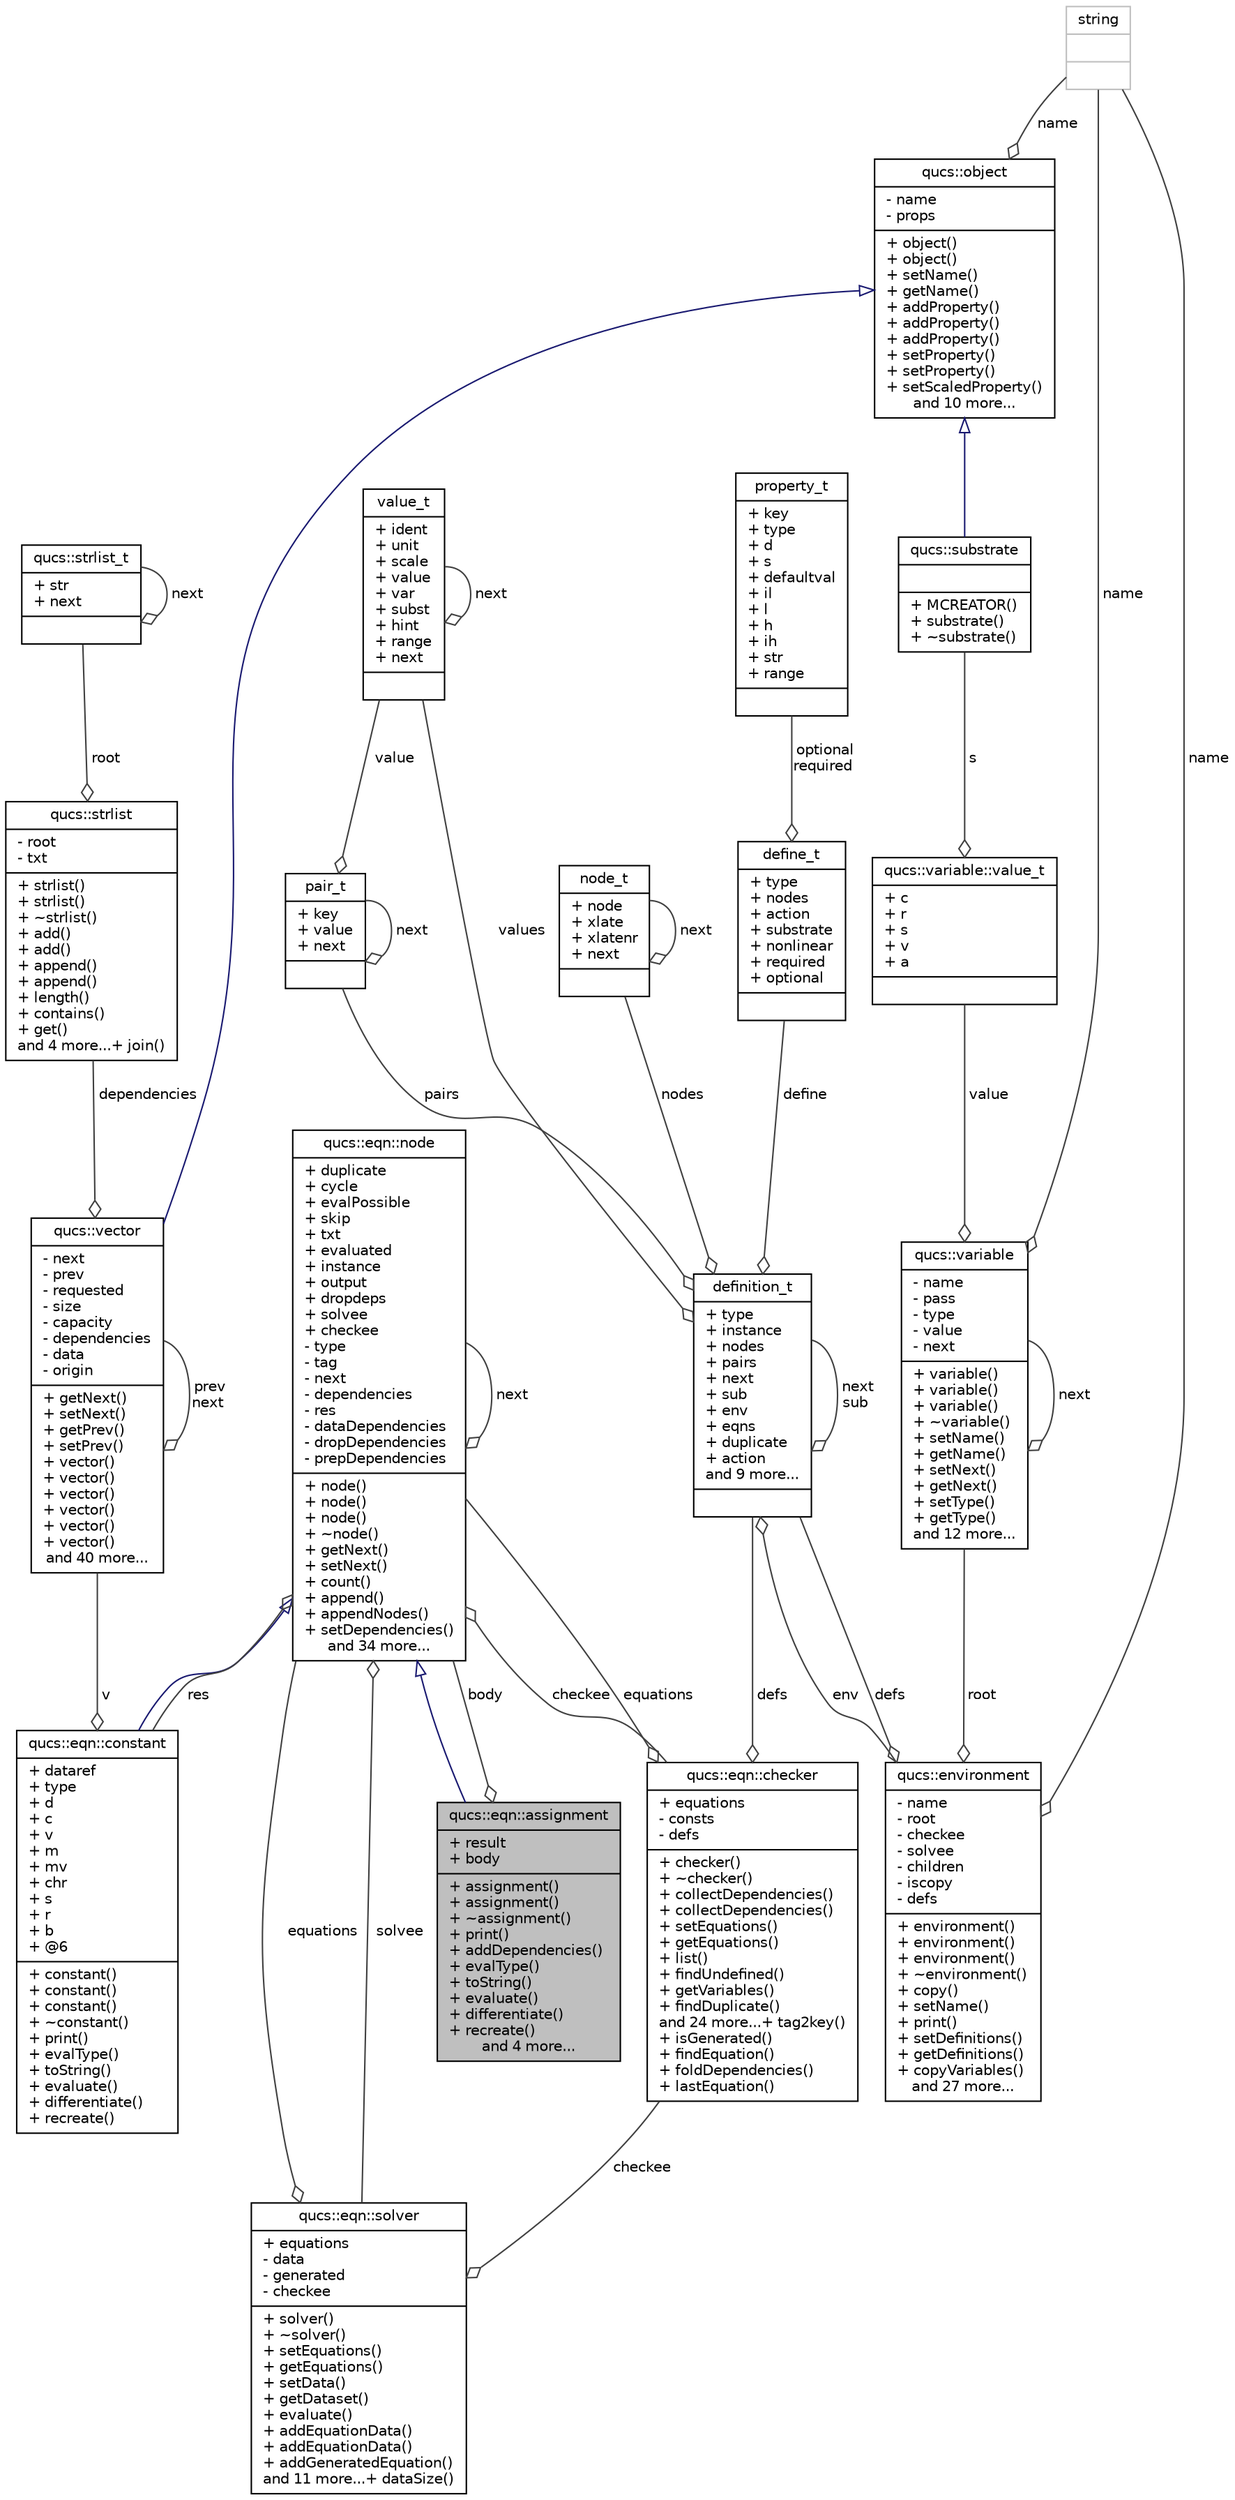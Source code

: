 digraph G
{
  edge [fontname="Helvetica",fontsize="10",labelfontname="Helvetica",labelfontsize="10"];
  node [fontname="Helvetica",fontsize="10",shape=record];
  Node1 [label="{qucs::eqn::assignment\n|+ result\l+ body\l|+ assignment()\l+ assignment()\l+ ~assignment()\l+ print()\l+ addDependencies()\l+ evalType()\l+ toString()\l+ evaluate()\l+ differentiate()\l+ recreate()\land 4 more...}",height=0.2,width=0.4,color="black", fillcolor="grey75", style="filled" fontcolor="black"];
  Node2 -> Node1 [dir="back",color="midnightblue",fontsize="10",style="solid",arrowtail="onormal",fontname="Helvetica"];
  Node2 [label="{qucs::eqn::node\n|+ duplicate\l+ cycle\l+ evalPossible\l+ skip\l+ txt\l+ evaluated\l+ instance\l+ output\l+ dropdeps\l+ solvee\l+ checkee\l- type\l- tag\l- next\l- dependencies\l- res\l- dataDependencies\l- dropDependencies\l- prepDependencies\l|+ node()\l+ node()\l+ node()\l+ ~node()\l+ getNext()\l+ setNext()\l+ count()\l+ append()\l+ appendNodes()\l+ setDependencies()\land 34 more...}",height=0.2,width=0.4,color="black", fillcolor="white", style="filled",URL="$classqucs_1_1eqn_1_1node.html"];
  Node3 -> Node2 [color="grey25",fontsize="10",style="solid",label=" checkee" ,arrowhead="odiamond",fontname="Helvetica"];
  Node3 [label="{qucs::eqn::checker\n|+ equations\l- consts\l- defs\l|+ checker()\l+ ~checker()\l+ collectDependencies()\l+ collectDependencies()\l+ setEquations()\l+ getEquations()\l+ list()\l+ findUndefined()\l+ getVariables()\l+ findDuplicate()\land 24 more...+ tag2key()\l+ isGenerated()\l+ findEquation()\l+ foldDependencies()\l+ lastEquation()\l}",height=0.2,width=0.4,color="black", fillcolor="white", style="filled",URL="$classqucs_1_1eqn_1_1checker.html"];
  Node4 -> Node3 [color="grey25",fontsize="10",style="solid",label=" defs" ,arrowhead="odiamond",fontname="Helvetica"];
  Node4 [label="{definition_t\n|+ type\l+ instance\l+ nodes\l+ pairs\l+ next\l+ sub\l+ env\l+ eqns\l+ duplicate\l+ action\land 9 more...|}",height=0.2,width=0.4,color="black", fillcolor="white", style="filled",URL="$structdefinition__t.html"];
  Node5 -> Node4 [color="grey25",fontsize="10",style="solid",label=" env" ,arrowhead="odiamond",fontname="Helvetica"];
  Node5 [label="{qucs::environment\n|- name\l- root\l- checkee\l- solvee\l- children\l- iscopy\l- defs\l|+ environment()\l+ environment()\l+ environment()\l+ ~environment()\l+ copy()\l+ setName()\l+ print()\l+ setDefinitions()\l+ getDefinitions()\l+ copyVariables()\land 27 more...}",height=0.2,width=0.4,color="black", fillcolor="white", style="filled",URL="$classqucs_1_1environment.html",tooltip="Houses the settings for netlist evaluation."];
  Node4 -> Node5 [color="grey25",fontsize="10",style="solid",label=" defs" ,arrowhead="odiamond",fontname="Helvetica"];
  Node6 -> Node5 [color="grey25",fontsize="10",style="solid",label=" name" ,arrowhead="odiamond",fontname="Helvetica"];
  Node6 [label="{string\n||}",height=0.2,width=0.4,color="grey75", fillcolor="white", style="filled"];
  Node7 -> Node5 [color="grey25",fontsize="10",style="solid",label=" root" ,arrowhead="odiamond",fontname="Helvetica"];
  Node7 [label="{qucs::variable\n|- name\l- pass\l- type\l- value\l- next\l|+ variable()\l+ variable()\l+ variable()\l+ ~variable()\l+ setName()\l+ getName()\l+ setNext()\l+ getNext()\l+ setType()\l+ getType()\land 12 more...}",height=0.2,width=0.4,color="black", fillcolor="white", style="filled",URL="$classqucs_1_1variable.html"];
  Node6 -> Node7 [color="grey25",fontsize="10",style="solid",label=" name" ,arrowhead="odiamond",fontname="Helvetica"];
  Node8 -> Node7 [color="grey25",fontsize="10",style="solid",label=" value" ,arrowhead="odiamond",fontname="Helvetica"];
  Node8 [label="{qucs::variable::value_t\n|+ c\l+ r\l+ s\l+ v\l+ a\l|}",height=0.2,width=0.4,color="black", fillcolor="white", style="filled",URL="$unionqucs_1_1variable_1_1value__t.html"];
  Node9 -> Node8 [color="grey25",fontsize="10",style="solid",label=" s" ,arrowhead="odiamond",fontname="Helvetica"];
  Node9 [label="{qucs::substrate\n||+ MCREATOR()\l+ substrate()\l+ ~substrate()\l}",height=0.2,width=0.4,color="black", fillcolor="white", style="filled",URL="$classqucs_1_1substrate.html"];
  Node10 -> Node9 [dir="back",color="midnightblue",fontsize="10",style="solid",arrowtail="onormal",fontname="Helvetica"];
  Node10 [label="{qucs::object\n|- name\l- props\l|+ object()\l+ object()\l+ setName()\l+ getName()\l+ addProperty()\l+ addProperty()\l+ addProperty()\l+ setProperty()\l+ setProperty()\l+ setScaledProperty()\land 10 more...}",height=0.2,width=0.4,color="black", fillcolor="white", style="filled",URL="$classqucs_1_1object.html",tooltip="generic object class."];
  Node6 -> Node10 [color="grey25",fontsize="10",style="solid",label=" name" ,arrowhead="odiamond",fontname="Helvetica"];
  Node7 -> Node7 [color="grey25",fontsize="10",style="solid",label=" next" ,arrowhead="odiamond",fontname="Helvetica"];
  Node11 -> Node4 [color="grey25",fontsize="10",style="solid",label=" nodes" ,arrowhead="odiamond",fontname="Helvetica"];
  Node11 [label="{node_t\n|+ node\l+ xlate\l+ xlatenr\l+ next\l|}",height=0.2,width=0.4,color="black", fillcolor="white", style="filled",URL="$structnode__t.html"];
  Node11 -> Node11 [color="grey25",fontsize="10",style="solid",label=" next" ,arrowhead="odiamond",fontname="Helvetica"];
  Node4 -> Node4 [color="grey25",fontsize="10",style="solid",label=" next\nsub" ,arrowhead="odiamond",fontname="Helvetica"];
  Node12 -> Node4 [color="grey25",fontsize="10",style="solid",label=" values" ,arrowhead="odiamond",fontname="Helvetica"];
  Node12 [label="{value_t\n|+ ident\l+ unit\l+ scale\l+ value\l+ var\l+ subst\l+ hint\l+ range\l+ next\l|}",height=0.2,width=0.4,color="black", fillcolor="white", style="filled",URL="$structvalue__t.html"];
  Node12 -> Node12 [color="grey25",fontsize="10",style="solid",label=" next" ,arrowhead="odiamond",fontname="Helvetica"];
  Node13 -> Node4 [color="grey25",fontsize="10",style="solid",label=" pairs" ,arrowhead="odiamond",fontname="Helvetica"];
  Node13 [label="{pair_t\n|+ key\l+ value\l+ next\l|}",height=0.2,width=0.4,color="black", fillcolor="white", style="filled",URL="$structpair__t.html"];
  Node12 -> Node13 [color="grey25",fontsize="10",style="solid",label=" value" ,arrowhead="odiamond",fontname="Helvetica"];
  Node13 -> Node13 [color="grey25",fontsize="10",style="solid",label=" next" ,arrowhead="odiamond",fontname="Helvetica"];
  Node14 -> Node4 [color="grey25",fontsize="10",style="solid",label=" define" ,arrowhead="odiamond",fontname="Helvetica"];
  Node14 [label="{define_t\n|+ type\l+ nodes\l+ action\l+ substrate\l+ nonlinear\l+ required\l+ optional\l|}",height=0.2,width=0.4,color="black", fillcolor="white", style="filled",URL="$structdefine__t.html"];
  Node15 -> Node14 [color="grey25",fontsize="10",style="solid",label=" optional\nrequired" ,arrowhead="odiamond",fontname="Helvetica"];
  Node15 [label="{property_t\n|+ key\l+ type\l+ d\l+ s\l+ defaultval\l+ il\l+ l\l+ h\l+ ih\l+ str\l+ range\l|}",height=0.2,width=0.4,color="black", fillcolor="white", style="filled",URL="$structproperty__t.html"];
  Node2 -> Node3 [color="grey25",fontsize="10",style="solid",label=" equations" ,arrowhead="odiamond",fontname="Helvetica"];
  Node2 -> Node2 [color="grey25",fontsize="10",style="solid",label=" next" ,arrowhead="odiamond",fontname="Helvetica"];
  Node16 -> Node2 [color="grey25",fontsize="10",style="solid",label=" res" ,arrowhead="odiamond",fontname="Helvetica"];
  Node16 [label="{qucs::eqn::constant\n|+ dataref\l+ type\l+ d\l+ c\l+ v\l+ m\l+ mv\l+ chr\l+ s\l+ r\l+ b\l+ @6\l|+ constant()\l+ constant()\l+ constant()\l+ ~constant()\l+ print()\l+ evalType()\l+ toString()\l+ evaluate()\l+ differentiate()\l+ recreate()\l}",height=0.2,width=0.4,color="black", fillcolor="white", style="filled",URL="$classqucs_1_1eqn_1_1constant.html"];
  Node2 -> Node16 [dir="back",color="midnightblue",fontsize="10",style="solid",arrowtail="onormal",fontname="Helvetica"];
  Node17 -> Node16 [color="grey25",fontsize="10",style="solid",label=" v" ,arrowhead="odiamond",fontname="Helvetica"];
  Node17 [label="{qucs::vector\n|- next\l- prev\l- requested\l- size\l- capacity\l- dependencies\l- data\l- origin\l|+ getNext()\l+ setNext()\l+ getPrev()\l+ setPrev()\l+ vector()\l+ vector()\l+ vector()\l+ vector()\l+ vector()\l+ vector()\land 40 more...}",height=0.2,width=0.4,color="black", fillcolor="white", style="filled",URL="$classqucs_1_1vector.html"];
  Node10 -> Node17 [dir="back",color="midnightblue",fontsize="10",style="solid",arrowtail="onormal",fontname="Helvetica"];
  Node18 -> Node17 [color="grey25",fontsize="10",style="solid",label=" dependencies" ,arrowhead="odiamond",fontname="Helvetica"];
  Node18 [label="{qucs::strlist\n|- root\l- txt\l|+ strlist()\l+ strlist()\l+ ~strlist()\l+ add()\l+ add()\l+ append()\l+ append()\l+ length()\l+ contains()\l+ get()\land 4 more...+ join()\l}",height=0.2,width=0.4,color="black", fillcolor="white", style="filled",URL="$classqucs_1_1strlist.html"];
  Node19 -> Node18 [color="grey25",fontsize="10",style="solid",label=" root" ,arrowhead="odiamond",fontname="Helvetica"];
  Node19 [label="{qucs::strlist_t\n|+ str\l+ next\l|}",height=0.2,width=0.4,color="black", fillcolor="white", style="filled",URL="$structqucs_1_1strlist__t.html"];
  Node19 -> Node19 [color="grey25",fontsize="10",style="solid",label=" next" ,arrowhead="odiamond",fontname="Helvetica"];
  Node17 -> Node17 [color="grey25",fontsize="10",style="solid",label=" prev\nnext" ,arrowhead="odiamond",fontname="Helvetica"];
  Node20 -> Node2 [color="grey25",fontsize="10",style="solid",label=" solvee" ,arrowhead="odiamond",fontname="Helvetica"];
  Node20 [label="{qucs::eqn::solver\n|+ equations\l- data\l- generated\l- checkee\l|+ solver()\l+ ~solver()\l+ setEquations()\l+ getEquations()\l+ setData()\l+ getDataset()\l+ evaluate()\l+ addEquationData()\l+ addEquationData()\l+ addGeneratedEquation()\land 11 more...+ dataSize()\l}",height=0.2,width=0.4,color="black", fillcolor="white", style="filled",URL="$classqucs_1_1eqn_1_1solver.html"];
  Node3 -> Node20 [color="grey25",fontsize="10",style="solid",label=" checkee" ,arrowhead="odiamond",fontname="Helvetica"];
  Node2 -> Node20 [color="grey25",fontsize="10",style="solid",label=" equations" ,arrowhead="odiamond",fontname="Helvetica"];
  Node2 -> Node1 [color="grey25",fontsize="10",style="solid",label=" body" ,arrowhead="odiamond",fontname="Helvetica"];
}

